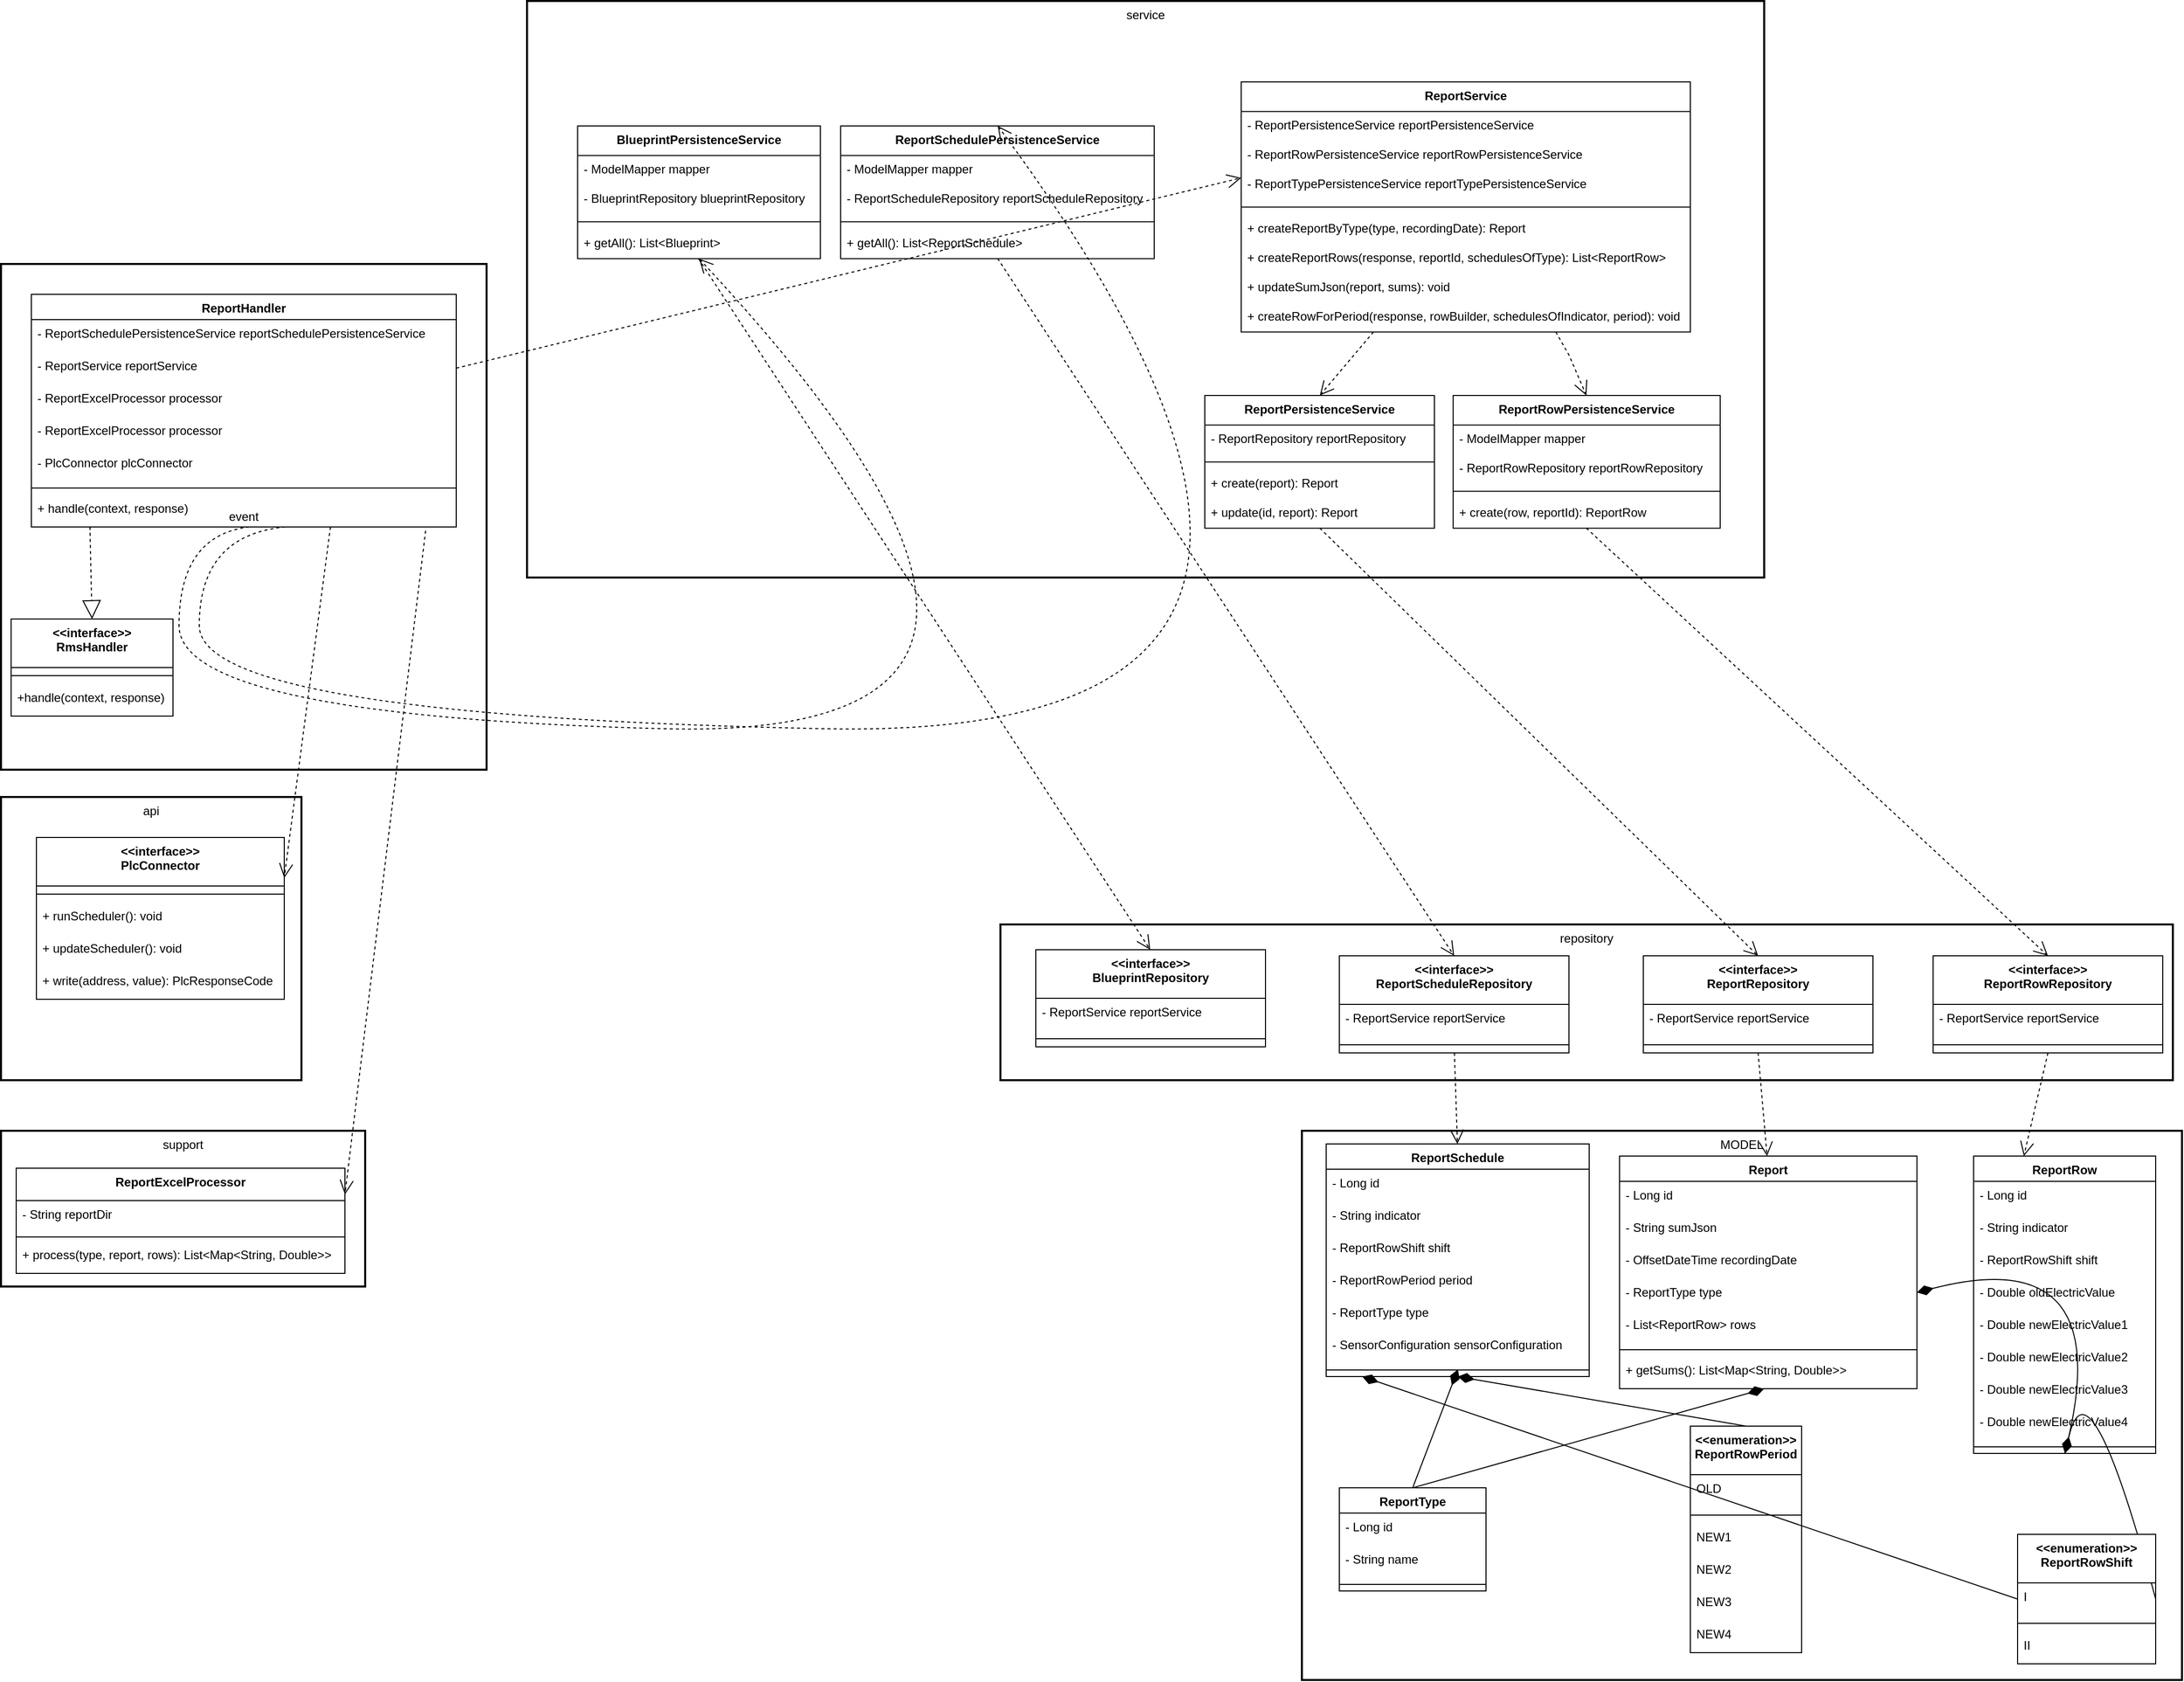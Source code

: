 <mxfile version="24.2.5" type="device">
  <diagram name="Page-1" id="Mqm2wMUzb_ZgSFYf-Z5g">
    <mxGraphModel dx="8800" dy="5440" grid="1" gridSize="10" guides="1" tooltips="1" connect="1" arrows="1" fold="1" page="1" pageScale="1" pageWidth="850" pageHeight="1100" math="0" shadow="0">
      <root>
        <mxCell id="0" />
        <mxCell id="1" parent="0" />
        <mxCell id="j_h9sEWk-cRiOkrAO0gb-145" value="event" style="whiteSpace=wrap;strokeWidth=2;" vertex="1" parent="1">
          <mxGeometry x="20" y="190" width="480" height="500" as="geometry" />
        </mxCell>
        <mxCell id="j_h9sEWk-cRiOkrAO0gb-148" value="ReportHandler" style="swimlane;fontStyle=1;align=center;verticalAlign=top;childLayout=stackLayout;horizontal=1;startSize=25;horizontalStack=0;resizeParent=1;resizeParentMax=0;resizeLast=0;collapsible=0;marginBottom=0;" vertex="1" parent="1">
          <mxGeometry x="50" y="220" width="420" height="230" as="geometry" />
        </mxCell>
        <mxCell id="j_h9sEWk-cRiOkrAO0gb-219" value="- ReportSchedulePersistenceService reportSchedulePersistenceService" style="text;strokeColor=none;fillColor=none;align=left;verticalAlign=top;spacingLeft=4;spacingRight=4;overflow=hidden;rotatable=0;points=[[0,0.5],[1,0.5]];portConstraint=eastwest;" vertex="1" parent="j_h9sEWk-cRiOkrAO0gb-148">
          <mxGeometry y="25" width="420" height="32" as="geometry" />
        </mxCell>
        <mxCell id="j_h9sEWk-cRiOkrAO0gb-223" value="- ReportService reportService" style="text;strokeColor=none;fillColor=none;align=left;verticalAlign=top;spacingLeft=4;spacingRight=4;overflow=hidden;rotatable=0;points=[[0,0.5],[1,0.5]];portConstraint=eastwest;" vertex="1" parent="j_h9sEWk-cRiOkrAO0gb-148">
          <mxGeometry y="57" width="420" height="32" as="geometry" />
        </mxCell>
        <mxCell id="j_h9sEWk-cRiOkrAO0gb-232" value="- ReportExcelProcessor processor" style="text;strokeColor=none;fillColor=none;align=left;verticalAlign=top;spacingLeft=4;spacingRight=4;overflow=hidden;rotatable=0;points=[[0,0.5],[1,0.5]];portConstraint=eastwest;" vertex="1" parent="j_h9sEWk-cRiOkrAO0gb-148">
          <mxGeometry y="89" width="420" height="32" as="geometry" />
        </mxCell>
        <mxCell id="j_h9sEWk-cRiOkrAO0gb-233" value="- ReportExcelProcessor processor" style="text;strokeColor=none;fillColor=none;align=left;verticalAlign=top;spacingLeft=4;spacingRight=4;overflow=hidden;rotatable=0;points=[[0,0.5],[1,0.5]];portConstraint=eastwest;" vertex="1" parent="j_h9sEWk-cRiOkrAO0gb-148">
          <mxGeometry y="121" width="420" height="32" as="geometry" />
        </mxCell>
        <mxCell id="j_h9sEWk-cRiOkrAO0gb-234" value="- PlcConnector plcConnector" style="text;strokeColor=none;fillColor=none;align=left;verticalAlign=top;spacingLeft=4;spacingRight=4;overflow=hidden;rotatable=0;points=[[0,0.5],[1,0.5]];portConstraint=eastwest;" vertex="1" parent="j_h9sEWk-cRiOkrAO0gb-148">
          <mxGeometry y="153" width="420" height="32" as="geometry" />
        </mxCell>
        <mxCell id="j_h9sEWk-cRiOkrAO0gb-149" style="line;strokeWidth=1;fillColor=none;align=left;verticalAlign=middle;spacingTop=-1;spacingLeft=3;spacingRight=3;rotatable=0;labelPosition=right;points=[];portConstraint=eastwest;strokeColor=inherit;" vertex="1" parent="j_h9sEWk-cRiOkrAO0gb-148">
          <mxGeometry y="185" width="420" height="13" as="geometry" />
        </mxCell>
        <mxCell id="j_h9sEWk-cRiOkrAO0gb-235" value="+ handle(context, response)" style="text;strokeColor=none;fillColor=none;align=left;verticalAlign=top;spacingLeft=4;spacingRight=4;overflow=hidden;rotatable=0;points=[[0,0.5],[1,0.5]];portConstraint=eastwest;" vertex="1" parent="j_h9sEWk-cRiOkrAO0gb-148">
          <mxGeometry y="198" width="420" height="32" as="geometry" />
        </mxCell>
        <mxCell id="j_h9sEWk-cRiOkrAO0gb-150" value="service" style="whiteSpace=wrap;strokeWidth=2;verticalAlign=top;" vertex="1" parent="1">
          <mxGeometry x="540" y="-70" width="1223" height="570" as="geometry" />
        </mxCell>
        <mxCell id="j_h9sEWk-cRiOkrAO0gb-151" value="ReportService" style="swimlane;fontStyle=1;align=center;verticalAlign=top;childLayout=stackLayout;horizontal=1;startSize=29.2;horizontalStack=0;resizeParent=1;resizeParentMax=0;resizeLast=0;collapsible=0;marginBottom=0;" vertex="1" parent="1">
          <mxGeometry x="1246" y="10" width="444" height="247.2" as="geometry" />
        </mxCell>
        <mxCell id="j_h9sEWk-cRiOkrAO0gb-152" value="- ReportPersistenceService reportPersistenceService" style="text;strokeColor=none;fillColor=none;align=left;verticalAlign=top;spacingLeft=4;spacingRight=4;overflow=hidden;rotatable=0;points=[[0,0.5],[1,0.5]];portConstraint=eastwest;" vertex="1" parent="j_h9sEWk-cRiOkrAO0gb-151">
          <mxGeometry y="29.2" width="444" height="29" as="geometry" />
        </mxCell>
        <mxCell id="j_h9sEWk-cRiOkrAO0gb-239" value="- ReportRowPersistenceService reportRowPersistenceService" style="text;strokeColor=none;fillColor=none;align=left;verticalAlign=top;spacingLeft=4;spacingRight=4;overflow=hidden;rotatable=0;points=[[0,0.5],[1,0.5]];portConstraint=eastwest;" vertex="1" parent="j_h9sEWk-cRiOkrAO0gb-151">
          <mxGeometry y="58.2" width="444" height="29" as="geometry" />
        </mxCell>
        <mxCell id="j_h9sEWk-cRiOkrAO0gb-240" value="- ReportTypePersistenceService reportTypePersistenceService" style="text;strokeColor=none;fillColor=none;align=left;verticalAlign=top;spacingLeft=4;spacingRight=4;overflow=hidden;rotatable=0;points=[[0,0.5],[1,0.5]];portConstraint=eastwest;" vertex="1" parent="j_h9sEWk-cRiOkrAO0gb-151">
          <mxGeometry y="87.2" width="444" height="29" as="geometry" />
        </mxCell>
        <mxCell id="j_h9sEWk-cRiOkrAO0gb-153" style="line;strokeWidth=1;fillColor=none;align=left;verticalAlign=middle;spacingTop=-1;spacingLeft=3;spacingRight=3;rotatable=0;labelPosition=right;points=[];portConstraint=eastwest;strokeColor=inherit;" vertex="1" parent="j_h9sEWk-cRiOkrAO0gb-151">
          <mxGeometry y="116.2" width="444" height="15" as="geometry" />
        </mxCell>
        <mxCell id="j_h9sEWk-cRiOkrAO0gb-241" value="+ createReportByType(type, recordingDate): Report " style="text;strokeColor=none;fillColor=none;align=left;verticalAlign=top;spacingLeft=4;spacingRight=4;overflow=hidden;rotatable=0;points=[[0,0.5],[1,0.5]];portConstraint=eastwest;" vertex="1" parent="j_h9sEWk-cRiOkrAO0gb-151">
          <mxGeometry y="131.2" width="444" height="29" as="geometry" />
        </mxCell>
        <mxCell id="j_h9sEWk-cRiOkrAO0gb-242" value="+ createReportRows(response, reportId, schedulesOfType): List&lt;ReportRow&gt;" style="text;strokeColor=none;fillColor=none;align=left;verticalAlign=top;spacingLeft=4;spacingRight=4;overflow=hidden;rotatable=0;points=[[0,0.5],[1,0.5]];portConstraint=eastwest;" vertex="1" parent="j_h9sEWk-cRiOkrAO0gb-151">
          <mxGeometry y="160.2" width="444" height="29" as="geometry" />
        </mxCell>
        <mxCell id="j_h9sEWk-cRiOkrAO0gb-243" value="+ updateSumJson(report, sums): void" style="text;strokeColor=none;fillColor=none;align=left;verticalAlign=top;spacingLeft=4;spacingRight=4;overflow=hidden;rotatable=0;points=[[0,0.5],[1,0.5]];portConstraint=eastwest;" vertex="1" parent="j_h9sEWk-cRiOkrAO0gb-151">
          <mxGeometry y="189.2" width="444" height="29" as="geometry" />
        </mxCell>
        <mxCell id="j_h9sEWk-cRiOkrAO0gb-250" value="+ createRowForPeriod(response, rowBuilder, schedulesOfIndicator, period): void" style="text;strokeColor=none;fillColor=none;align=left;verticalAlign=top;spacingLeft=4;spacingRight=4;overflow=hidden;rotatable=0;points=[[0,0.5],[1,0.5]];portConstraint=eastwest;" vertex="1" parent="j_h9sEWk-cRiOkrAO0gb-151">
          <mxGeometry y="218.2" width="444" height="29" as="geometry" />
        </mxCell>
        <mxCell id="j_h9sEWk-cRiOkrAO0gb-154" value="ReportSchedulePersistenceService" style="swimlane;fontStyle=1;align=center;verticalAlign=top;childLayout=stackLayout;horizontal=1;startSize=29.2;horizontalStack=0;resizeParent=1;resizeParentMax=0;resizeLast=0;collapsible=0;marginBottom=0;" vertex="1" parent="1">
          <mxGeometry x="850" y="53.5" width="310" height="131.2" as="geometry" />
        </mxCell>
        <mxCell id="j_h9sEWk-cRiOkrAO0gb-155" value="- ModelMapper mapper" style="text;strokeColor=none;fillColor=none;align=left;verticalAlign=top;spacingLeft=4;spacingRight=4;overflow=hidden;rotatable=0;points=[[0,0.5],[1,0.5]];portConstraint=eastwest;" vertex="1" parent="j_h9sEWk-cRiOkrAO0gb-154">
          <mxGeometry y="29.2" width="310" height="29" as="geometry" />
        </mxCell>
        <mxCell id="j_h9sEWk-cRiOkrAO0gb-246" value="- ReportScheduleRepository reportScheduleRepository" style="text;strokeColor=none;fillColor=none;align=left;verticalAlign=top;spacingLeft=4;spacingRight=4;overflow=hidden;rotatable=0;points=[[0,0.5],[1,0.5]];portConstraint=eastwest;" vertex="1" parent="j_h9sEWk-cRiOkrAO0gb-154">
          <mxGeometry y="58.2" width="310" height="29" as="geometry" />
        </mxCell>
        <mxCell id="j_h9sEWk-cRiOkrAO0gb-156" style="line;strokeWidth=1;fillColor=none;align=left;verticalAlign=middle;spacingTop=-1;spacingLeft=3;spacingRight=3;rotatable=0;labelPosition=right;points=[];portConstraint=eastwest;strokeColor=inherit;" vertex="1" parent="j_h9sEWk-cRiOkrAO0gb-154">
          <mxGeometry y="87.2" width="310" height="15" as="geometry" />
        </mxCell>
        <mxCell id="j_h9sEWk-cRiOkrAO0gb-247" value="+ getAll(): List&lt;ReportSchedule&gt;" style="text;strokeColor=none;fillColor=none;align=left;verticalAlign=top;spacingLeft=4;spacingRight=4;overflow=hidden;rotatable=0;points=[[0,0.5],[1,0.5]];portConstraint=eastwest;" vertex="1" parent="j_h9sEWk-cRiOkrAO0gb-154">
          <mxGeometry y="102.2" width="310" height="29" as="geometry" />
        </mxCell>
        <mxCell id="j_h9sEWk-cRiOkrAO0gb-157" value="ReportRowPersistenceService" style="swimlane;fontStyle=1;align=center;verticalAlign=top;childLayout=stackLayout;horizontal=1;startSize=29.2;horizontalStack=0;resizeParent=1;resizeParentMax=0;resizeLast=0;collapsible=0;marginBottom=0;" vertex="1" parent="1">
          <mxGeometry x="1455.5" y="320" width="264" height="131.2" as="geometry" />
        </mxCell>
        <mxCell id="j_h9sEWk-cRiOkrAO0gb-158" value="- ModelMapper mapper" style="text;strokeColor=none;fillColor=none;align=left;verticalAlign=top;spacingLeft=4;spacingRight=4;overflow=hidden;rotatable=0;points=[[0,0.5],[1,0.5]];portConstraint=eastwest;" vertex="1" parent="j_h9sEWk-cRiOkrAO0gb-157">
          <mxGeometry y="29.2" width="264" height="29" as="geometry" />
        </mxCell>
        <mxCell id="j_h9sEWk-cRiOkrAO0gb-252" value="- ReportRowRepository reportRowRepository" style="text;strokeColor=none;fillColor=none;align=left;verticalAlign=top;spacingLeft=4;spacingRight=4;overflow=hidden;rotatable=0;points=[[0,0.5],[1,0.5]];portConstraint=eastwest;" vertex="1" parent="j_h9sEWk-cRiOkrAO0gb-157">
          <mxGeometry y="58.2" width="264" height="29" as="geometry" />
        </mxCell>
        <mxCell id="j_h9sEWk-cRiOkrAO0gb-159" style="line;strokeWidth=1;fillColor=none;align=left;verticalAlign=middle;spacingTop=-1;spacingLeft=3;spacingRight=3;rotatable=0;labelPosition=right;points=[];portConstraint=eastwest;strokeColor=inherit;" vertex="1" parent="j_h9sEWk-cRiOkrAO0gb-157">
          <mxGeometry y="87.2" width="264" height="15" as="geometry" />
        </mxCell>
        <mxCell id="j_h9sEWk-cRiOkrAO0gb-253" value="+ create(row, reportId): ReportRow" style="text;strokeColor=none;fillColor=none;align=left;verticalAlign=top;spacingLeft=4;spacingRight=4;overflow=hidden;rotatable=0;points=[[0,0.5],[1,0.5]];portConstraint=eastwest;" vertex="1" parent="j_h9sEWk-cRiOkrAO0gb-157">
          <mxGeometry y="102.2" width="264" height="29" as="geometry" />
        </mxCell>
        <mxCell id="j_h9sEWk-cRiOkrAO0gb-160" value="BlueprintPersistenceService" style="swimlane;fontStyle=1;align=center;verticalAlign=top;childLayout=stackLayout;horizontal=1;startSize=29.2;horizontalStack=0;resizeParent=1;resizeParentMax=0;resizeLast=0;collapsible=0;marginBottom=0;" vertex="1" parent="1">
          <mxGeometry x="590" y="53.5" width="240" height="131.2" as="geometry" />
        </mxCell>
        <mxCell id="j_h9sEWk-cRiOkrAO0gb-161" value="- ModelMapper mapper" style="text;strokeColor=none;fillColor=none;align=left;verticalAlign=top;spacingLeft=4;spacingRight=4;overflow=hidden;rotatable=0;points=[[0,0.5],[1,0.5]];portConstraint=eastwest;" vertex="1" parent="j_h9sEWk-cRiOkrAO0gb-160">
          <mxGeometry y="29.2" width="240" height="29" as="geometry" />
        </mxCell>
        <mxCell id="j_h9sEWk-cRiOkrAO0gb-244" value="- BlueprintRepository blueprintRepository" style="text;strokeColor=none;fillColor=none;align=left;verticalAlign=top;spacingLeft=4;spacingRight=4;overflow=hidden;rotatable=0;points=[[0,0.5],[1,0.5]];portConstraint=eastwest;" vertex="1" parent="j_h9sEWk-cRiOkrAO0gb-160">
          <mxGeometry y="58.2" width="240" height="29" as="geometry" />
        </mxCell>
        <mxCell id="j_h9sEWk-cRiOkrAO0gb-162" style="line;strokeWidth=1;fillColor=none;align=left;verticalAlign=middle;spacingTop=-1;spacingLeft=3;spacingRight=3;rotatable=0;labelPosition=right;points=[];portConstraint=eastwest;strokeColor=inherit;" vertex="1" parent="j_h9sEWk-cRiOkrAO0gb-160">
          <mxGeometry y="87.2" width="240" height="15" as="geometry" />
        </mxCell>
        <mxCell id="j_h9sEWk-cRiOkrAO0gb-245" value="+ getAll(): List&lt;Blueprint&gt;" style="text;strokeColor=none;fillColor=none;align=left;verticalAlign=top;spacingLeft=4;spacingRight=4;overflow=hidden;rotatable=0;points=[[0,0.5],[1,0.5]];portConstraint=eastwest;" vertex="1" parent="j_h9sEWk-cRiOkrAO0gb-160">
          <mxGeometry y="102.2" width="240" height="29" as="geometry" />
        </mxCell>
        <mxCell id="j_h9sEWk-cRiOkrAO0gb-163" value="ReportPersistenceService" style="swimlane;fontStyle=1;align=center;verticalAlign=top;childLayout=stackLayout;horizontal=1;startSize=29.2;horizontalStack=0;resizeParent=1;resizeParentMax=0;resizeLast=0;collapsible=0;marginBottom=0;" vertex="1" parent="1">
          <mxGeometry x="1210" y="320" width="227" height="131.2" as="geometry" />
        </mxCell>
        <mxCell id="j_h9sEWk-cRiOkrAO0gb-164" value="- ReportRepository reportRepository" style="text;strokeColor=none;fillColor=none;align=left;verticalAlign=top;spacingLeft=4;spacingRight=4;overflow=hidden;rotatable=0;points=[[0,0.5],[1,0.5]];portConstraint=eastwest;" vertex="1" parent="j_h9sEWk-cRiOkrAO0gb-163">
          <mxGeometry y="29.2" width="227" height="29" as="geometry" />
        </mxCell>
        <mxCell id="j_h9sEWk-cRiOkrAO0gb-165" style="line;strokeWidth=1;fillColor=none;align=left;verticalAlign=middle;spacingTop=-1;spacingLeft=3;spacingRight=3;rotatable=0;labelPosition=right;points=[];portConstraint=eastwest;strokeColor=inherit;" vertex="1" parent="j_h9sEWk-cRiOkrAO0gb-163">
          <mxGeometry y="58.2" width="227" height="15" as="geometry" />
        </mxCell>
        <mxCell id="j_h9sEWk-cRiOkrAO0gb-248" value="+ create(report): Report" style="text;strokeColor=none;fillColor=none;align=left;verticalAlign=top;spacingLeft=4;spacingRight=4;overflow=hidden;rotatable=0;points=[[0,0.5],[1,0.5]];portConstraint=eastwest;" vertex="1" parent="j_h9sEWk-cRiOkrAO0gb-163">
          <mxGeometry y="73.2" width="227" height="29" as="geometry" />
        </mxCell>
        <mxCell id="j_h9sEWk-cRiOkrAO0gb-251" value="+ update(id, report): Report" style="text;strokeColor=none;fillColor=none;align=left;verticalAlign=top;spacingLeft=4;spacingRight=4;overflow=hidden;rotatable=0;points=[[0,0.5],[1,0.5]];portConstraint=eastwest;" vertex="1" parent="j_h9sEWk-cRiOkrAO0gb-163">
          <mxGeometry y="102.2" width="227" height="29" as="geometry" />
        </mxCell>
        <mxCell id="j_h9sEWk-cRiOkrAO0gb-166" value="api" style="whiteSpace=wrap;strokeWidth=2;verticalAlign=top;" vertex="1" parent="1">
          <mxGeometry x="20" y="717" width="297" height="280" as="geometry" />
        </mxCell>
        <mxCell id="j_h9sEWk-cRiOkrAO0gb-167" value="&lt;&lt;interface&gt;&gt;&#xa;PlcConnector" style="swimlane;fontStyle=1;align=center;verticalAlign=top;childLayout=stackLayout;horizontal=1;startSize=48;horizontalStack=0;resizeParent=1;resizeParentMax=0;resizeLast=0;collapsible=0;marginBottom=0;" vertex="1" parent="1">
          <mxGeometry x="55" y="757" width="245" height="160" as="geometry" />
        </mxCell>
        <mxCell id="j_h9sEWk-cRiOkrAO0gb-169" style="line;strokeWidth=1;fillColor=none;align=left;verticalAlign=middle;spacingTop=-1;spacingLeft=3;spacingRight=3;rotatable=0;labelPosition=right;points=[];portConstraint=eastwest;strokeColor=inherit;" vertex="1" parent="j_h9sEWk-cRiOkrAO0gb-167">
          <mxGeometry y="48" width="245" height="16" as="geometry" />
        </mxCell>
        <mxCell id="j_h9sEWk-cRiOkrAO0gb-168" value="+ runScheduler(): void" style="text;strokeColor=none;fillColor=none;align=left;verticalAlign=top;spacingLeft=4;spacingRight=4;overflow=hidden;rotatable=0;points=[[0,0.5],[1,0.5]];portConstraint=eastwest;" vertex="1" parent="j_h9sEWk-cRiOkrAO0gb-167">
          <mxGeometry y="64" width="245" height="32" as="geometry" />
        </mxCell>
        <mxCell id="j_h9sEWk-cRiOkrAO0gb-236" value="+ updateScheduler(): void" style="text;strokeColor=none;fillColor=none;align=left;verticalAlign=top;spacingLeft=4;spacingRight=4;overflow=hidden;rotatable=0;points=[[0,0.5],[1,0.5]];portConstraint=eastwest;" vertex="1" parent="j_h9sEWk-cRiOkrAO0gb-167">
          <mxGeometry y="96" width="245" height="32" as="geometry" />
        </mxCell>
        <mxCell id="j_h9sEWk-cRiOkrAO0gb-238" value="+ write(address, value): PlcResponseCode" style="text;strokeColor=none;fillColor=none;align=left;verticalAlign=top;spacingLeft=4;spacingRight=4;overflow=hidden;rotatable=0;points=[[0,0.5],[1,0.5]];portConstraint=eastwest;" vertex="1" parent="j_h9sEWk-cRiOkrAO0gb-167">
          <mxGeometry y="128" width="245" height="32" as="geometry" />
        </mxCell>
        <mxCell id="j_h9sEWk-cRiOkrAO0gb-170" value="support" style="whiteSpace=wrap;strokeWidth=2;verticalAlign=top;" vertex="1" parent="1">
          <mxGeometry x="20" y="1047" width="360" height="154" as="geometry" />
        </mxCell>
        <mxCell id="j_h9sEWk-cRiOkrAO0gb-171" value="ReportExcelProcessor" style="swimlane;fontStyle=1;align=center;verticalAlign=top;childLayout=stackLayout;horizontal=1;startSize=32;horizontalStack=0;resizeParent=1;resizeParentMax=0;resizeLast=0;collapsible=0;marginBottom=0;" vertex="1" parent="1">
          <mxGeometry x="35" y="1084" width="325" height="104" as="geometry" />
        </mxCell>
        <mxCell id="j_h9sEWk-cRiOkrAO0gb-172" value="- String reportDir" style="text;strokeColor=none;fillColor=none;align=left;verticalAlign=top;spacingLeft=4;spacingRight=4;overflow=hidden;rotatable=0;points=[[0,0.5],[1,0.5]];portConstraint=eastwest;" vertex="1" parent="j_h9sEWk-cRiOkrAO0gb-171">
          <mxGeometry y="32" width="325" height="32" as="geometry" />
        </mxCell>
        <mxCell id="j_h9sEWk-cRiOkrAO0gb-173" style="line;strokeWidth=1;fillColor=none;align=left;verticalAlign=middle;spacingTop=-1;spacingLeft=3;spacingRight=3;rotatable=0;labelPosition=right;points=[];portConstraint=eastwest;strokeColor=inherit;" vertex="1" parent="j_h9sEWk-cRiOkrAO0gb-171">
          <mxGeometry y="64" width="325" height="8" as="geometry" />
        </mxCell>
        <mxCell id="j_h9sEWk-cRiOkrAO0gb-174" value="+ process(type, report, rows): List&lt;Map&lt;String, Double&gt;&gt;" style="text;strokeColor=none;fillColor=none;align=left;verticalAlign=top;spacingLeft=4;spacingRight=4;overflow=hidden;rotatable=0;points=[[0,0.5],[1,0.5]];portConstraint=eastwest;" vertex="1" parent="j_h9sEWk-cRiOkrAO0gb-171">
          <mxGeometry y="72" width="325" height="32" as="geometry" />
        </mxCell>
        <mxCell id="j_h9sEWk-cRiOkrAO0gb-175" value="repository" style="whiteSpace=wrap;strokeWidth=2;verticalAlign=top;" vertex="1" parent="1">
          <mxGeometry x="1008" y="843" width="1159" height="154" as="geometry" />
        </mxCell>
        <mxCell id="j_h9sEWk-cRiOkrAO0gb-176" value="&lt;&lt;interface&gt;&gt;&#xa;BlueprintRepository" style="swimlane;fontStyle=1;align=center;verticalAlign=top;childLayout=stackLayout;horizontal=1;startSize=48;horizontalStack=0;resizeParent=1;resizeParentMax=0;resizeLast=0;collapsible=0;marginBottom=0;" vertex="1" parent="1">
          <mxGeometry x="1043" y="868" width="227" height="96" as="geometry" />
        </mxCell>
        <mxCell id="j_h9sEWk-cRiOkrAO0gb-177" value="- ReportService reportService" style="text;strokeColor=none;fillColor=none;align=left;verticalAlign=top;spacingLeft=4;spacingRight=4;overflow=hidden;rotatable=0;points=[[0,0.5],[1,0.5]];portConstraint=eastwest;" vertex="1" parent="j_h9sEWk-cRiOkrAO0gb-176">
          <mxGeometry y="48" width="227" height="32" as="geometry" />
        </mxCell>
        <mxCell id="j_h9sEWk-cRiOkrAO0gb-178" style="line;strokeWidth=1;fillColor=none;align=left;verticalAlign=middle;spacingTop=-1;spacingLeft=3;spacingRight=3;rotatable=0;labelPosition=right;points=[];portConstraint=eastwest;strokeColor=inherit;" vertex="1" parent="j_h9sEWk-cRiOkrAO0gb-176">
          <mxGeometry y="80" width="227" height="16" as="geometry" />
        </mxCell>
        <mxCell id="j_h9sEWk-cRiOkrAO0gb-185" value="MODEL" style="whiteSpace=wrap;strokeWidth=2;verticalAlign=top;" vertex="1" parent="1">
          <mxGeometry x="1306" y="1047" width="870" height="543" as="geometry" />
        </mxCell>
        <mxCell id="j_h9sEWk-cRiOkrAO0gb-186" value="Report" style="swimlane;fontStyle=1;align=center;verticalAlign=top;childLayout=stackLayout;horizontal=1;startSize=25;horizontalStack=0;resizeParent=1;resizeParentMax=0;resizeLast=0;collapsible=0;marginBottom=0;" vertex="1" parent="1">
          <mxGeometry x="1620" y="1072" width="294" height="230" as="geometry" />
        </mxCell>
        <mxCell id="j_h9sEWk-cRiOkrAO0gb-290" value="- Long id" style="text;strokeColor=none;fillColor=none;align=left;verticalAlign=top;spacingLeft=4;spacingRight=4;overflow=hidden;rotatable=0;points=[[0,0.5],[1,0.5]];portConstraint=eastwest;" vertex="1" parent="j_h9sEWk-cRiOkrAO0gb-186">
          <mxGeometry y="25" width="294" height="32" as="geometry" />
        </mxCell>
        <mxCell id="j_h9sEWk-cRiOkrAO0gb-278" value="- String sumJson" style="text;strokeColor=none;fillColor=none;align=left;verticalAlign=top;spacingLeft=4;spacingRight=4;overflow=hidden;rotatable=0;points=[[0,0.5],[1,0.5]];portConstraint=eastwest;" vertex="1" parent="j_h9sEWk-cRiOkrAO0gb-186">
          <mxGeometry y="57" width="294" height="32" as="geometry" />
        </mxCell>
        <mxCell id="j_h9sEWk-cRiOkrAO0gb-279" value="- OffsetDateTime recordingDate" style="text;strokeColor=none;fillColor=none;align=left;verticalAlign=top;spacingLeft=4;spacingRight=4;overflow=hidden;rotatable=0;points=[[0,0.5],[1,0.5]];portConstraint=eastwest;" vertex="1" parent="j_h9sEWk-cRiOkrAO0gb-186">
          <mxGeometry y="89" width="294" height="32" as="geometry" />
        </mxCell>
        <mxCell id="j_h9sEWk-cRiOkrAO0gb-280" value="- ReportType type" style="text;strokeColor=none;fillColor=none;align=left;verticalAlign=top;spacingLeft=4;spacingRight=4;overflow=hidden;rotatable=0;points=[[0,0.5],[1,0.5]];portConstraint=eastwest;" vertex="1" parent="j_h9sEWk-cRiOkrAO0gb-186">
          <mxGeometry y="121" width="294" height="32" as="geometry" />
        </mxCell>
        <mxCell id="j_h9sEWk-cRiOkrAO0gb-281" value="- List&lt;ReportRow&gt; rows" style="text;strokeColor=none;fillColor=none;align=left;verticalAlign=top;spacingLeft=4;spacingRight=4;overflow=hidden;rotatable=0;points=[[0,0.5],[1,0.5]];portConstraint=eastwest;" vertex="1" parent="j_h9sEWk-cRiOkrAO0gb-186">
          <mxGeometry y="153" width="294" height="32" as="geometry" />
        </mxCell>
        <mxCell id="j_h9sEWk-cRiOkrAO0gb-187" style="line;strokeWidth=1;fillColor=none;align=left;verticalAlign=middle;spacingTop=-1;spacingLeft=3;spacingRight=3;rotatable=0;labelPosition=right;points=[];portConstraint=eastwest;strokeColor=inherit;" vertex="1" parent="j_h9sEWk-cRiOkrAO0gb-186">
          <mxGeometry y="185" width="294" height="13" as="geometry" />
        </mxCell>
        <mxCell id="j_h9sEWk-cRiOkrAO0gb-289" value="+ getSums(): List&lt;Map&lt;String, Double&gt;&gt;" style="text;strokeColor=none;fillColor=none;align=left;verticalAlign=top;spacingLeft=4;spacingRight=4;overflow=hidden;rotatable=0;points=[[0,0.5],[1,0.5]];portConstraint=eastwest;" vertex="1" parent="j_h9sEWk-cRiOkrAO0gb-186">
          <mxGeometry y="198" width="294" height="32" as="geometry" />
        </mxCell>
        <mxCell id="j_h9sEWk-cRiOkrAO0gb-188" value="ReportRow" style="swimlane;fontStyle=1;align=center;verticalAlign=top;childLayout=stackLayout;horizontal=1;startSize=25;horizontalStack=0;resizeParent=1;resizeParentMax=0;resizeLast=0;collapsible=0;marginBottom=0;" vertex="1" parent="1">
          <mxGeometry x="1970" y="1072" width="180" height="294" as="geometry" />
        </mxCell>
        <mxCell id="j_h9sEWk-cRiOkrAO0gb-298" value="- Long id" style="text;strokeColor=none;fillColor=none;align=left;verticalAlign=top;spacingLeft=4;spacingRight=4;overflow=hidden;rotatable=0;points=[[0,0.5],[1,0.5]];portConstraint=eastwest;" vertex="1" parent="j_h9sEWk-cRiOkrAO0gb-188">
          <mxGeometry y="25" width="180" height="32" as="geometry" />
        </mxCell>
        <mxCell id="j_h9sEWk-cRiOkrAO0gb-302" value="- String indicator" style="text;strokeColor=none;fillColor=none;align=left;verticalAlign=top;spacingLeft=4;spacingRight=4;overflow=hidden;rotatable=0;points=[[0,0.5],[1,0.5]];portConstraint=eastwest;" vertex="1" parent="j_h9sEWk-cRiOkrAO0gb-188">
          <mxGeometry y="57" width="180" height="32" as="geometry" />
        </mxCell>
        <mxCell id="j_h9sEWk-cRiOkrAO0gb-303" value="- ReportRowShift shift" style="text;strokeColor=none;fillColor=none;align=left;verticalAlign=top;spacingLeft=4;spacingRight=4;overflow=hidden;rotatable=0;points=[[0,0.5],[1,0.5]];portConstraint=eastwest;" vertex="1" parent="j_h9sEWk-cRiOkrAO0gb-188">
          <mxGeometry y="89" width="180" height="32" as="geometry" />
        </mxCell>
        <mxCell id="j_h9sEWk-cRiOkrAO0gb-304" value="- Double oldElectricValue" style="text;strokeColor=none;fillColor=none;align=left;verticalAlign=top;spacingLeft=4;spacingRight=4;overflow=hidden;rotatable=0;points=[[0,0.5],[1,0.5]];portConstraint=eastwest;" vertex="1" parent="j_h9sEWk-cRiOkrAO0gb-188">
          <mxGeometry y="121" width="180" height="32" as="geometry" />
        </mxCell>
        <mxCell id="j_h9sEWk-cRiOkrAO0gb-305" value="- Double newElectricValue1" style="text;strokeColor=none;fillColor=none;align=left;verticalAlign=top;spacingLeft=4;spacingRight=4;overflow=hidden;rotatable=0;points=[[0,0.5],[1,0.5]];portConstraint=eastwest;" vertex="1" parent="j_h9sEWk-cRiOkrAO0gb-188">
          <mxGeometry y="153" width="180" height="32" as="geometry" />
        </mxCell>
        <mxCell id="j_h9sEWk-cRiOkrAO0gb-306" value="- Double newElectricValue2" style="text;strokeColor=none;fillColor=none;align=left;verticalAlign=top;spacingLeft=4;spacingRight=4;overflow=hidden;rotatable=0;points=[[0,0.5],[1,0.5]];portConstraint=eastwest;" vertex="1" parent="j_h9sEWk-cRiOkrAO0gb-188">
          <mxGeometry y="185" width="180" height="32" as="geometry" />
        </mxCell>
        <mxCell id="j_h9sEWk-cRiOkrAO0gb-307" value="- Double newElectricValue3" style="text;strokeColor=none;fillColor=none;align=left;verticalAlign=top;spacingLeft=4;spacingRight=4;overflow=hidden;rotatable=0;points=[[0,0.5],[1,0.5]];portConstraint=eastwest;" vertex="1" parent="j_h9sEWk-cRiOkrAO0gb-188">
          <mxGeometry y="217" width="180" height="32" as="geometry" />
        </mxCell>
        <mxCell id="j_h9sEWk-cRiOkrAO0gb-308" value="- Double newElectricValue4" style="text;strokeColor=none;fillColor=none;align=left;verticalAlign=top;spacingLeft=4;spacingRight=4;overflow=hidden;rotatable=0;points=[[0,0.5],[1,0.5]];portConstraint=eastwest;" vertex="1" parent="j_h9sEWk-cRiOkrAO0gb-188">
          <mxGeometry y="249" width="180" height="32" as="geometry" />
        </mxCell>
        <mxCell id="j_h9sEWk-cRiOkrAO0gb-189" style="line;strokeWidth=1;fillColor=none;align=left;verticalAlign=middle;spacingTop=-1;spacingLeft=3;spacingRight=3;rotatable=0;labelPosition=right;points=[];portConstraint=eastwest;strokeColor=inherit;" vertex="1" parent="j_h9sEWk-cRiOkrAO0gb-188">
          <mxGeometry y="281" width="180" height="13" as="geometry" />
        </mxCell>
        <mxCell id="j_h9sEWk-cRiOkrAO0gb-190" value="ReportSchedule" style="swimlane;fontStyle=1;align=center;verticalAlign=top;childLayout=stackLayout;horizontal=1;startSize=25;horizontalStack=0;resizeParent=1;resizeParentMax=0;resizeLast=0;collapsible=0;marginBottom=0;" vertex="1" parent="1">
          <mxGeometry x="1330" y="1060" width="260" height="230" as="geometry" />
        </mxCell>
        <mxCell id="j_h9sEWk-cRiOkrAO0gb-277" value="- Long id" style="text;strokeColor=none;fillColor=none;align=left;verticalAlign=top;spacingLeft=4;spacingRight=4;overflow=hidden;rotatable=0;points=[[0,0.5],[1,0.5]];portConstraint=eastwest;" vertex="1" parent="j_h9sEWk-cRiOkrAO0gb-190">
          <mxGeometry y="25" width="260" height="32" as="geometry" />
        </mxCell>
        <mxCell id="j_h9sEWk-cRiOkrAO0gb-293" value="- String indicator" style="text;strokeColor=none;fillColor=none;align=left;verticalAlign=top;spacingLeft=4;spacingRight=4;overflow=hidden;rotatable=0;points=[[0,0.5],[1,0.5]];portConstraint=eastwest;" vertex="1" parent="j_h9sEWk-cRiOkrAO0gb-190">
          <mxGeometry y="57" width="260" height="32" as="geometry" />
        </mxCell>
        <mxCell id="j_h9sEWk-cRiOkrAO0gb-294" value="- ReportRowShift shift" style="text;strokeColor=none;fillColor=none;align=left;verticalAlign=top;spacingLeft=4;spacingRight=4;overflow=hidden;rotatable=0;points=[[0,0.5],[1,0.5]];portConstraint=eastwest;" vertex="1" parent="j_h9sEWk-cRiOkrAO0gb-190">
          <mxGeometry y="89" width="260" height="32" as="geometry" />
        </mxCell>
        <mxCell id="j_h9sEWk-cRiOkrAO0gb-295" value="- ReportRowPeriod period" style="text;strokeColor=none;fillColor=none;align=left;verticalAlign=top;spacingLeft=4;spacingRight=4;overflow=hidden;rotatable=0;points=[[0,0.5],[1,0.5]];portConstraint=eastwest;" vertex="1" parent="j_h9sEWk-cRiOkrAO0gb-190">
          <mxGeometry y="121" width="260" height="32" as="geometry" />
        </mxCell>
        <mxCell id="j_h9sEWk-cRiOkrAO0gb-296" value="- ReportType type" style="text;strokeColor=none;fillColor=none;align=left;verticalAlign=top;spacingLeft=4;spacingRight=4;overflow=hidden;rotatable=0;points=[[0,0.5],[1,0.5]];portConstraint=eastwest;" vertex="1" parent="j_h9sEWk-cRiOkrAO0gb-190">
          <mxGeometry y="153" width="260" height="32" as="geometry" />
        </mxCell>
        <mxCell id="j_h9sEWk-cRiOkrAO0gb-297" value="- SensorConfiguration sensorConfiguration    " style="text;strokeColor=none;fillColor=none;align=left;verticalAlign=top;spacingLeft=4;spacingRight=4;overflow=hidden;rotatable=0;points=[[0,0.5],[1,0.5]];portConstraint=eastwest;" vertex="1" parent="j_h9sEWk-cRiOkrAO0gb-190">
          <mxGeometry y="185" width="260" height="32" as="geometry" />
        </mxCell>
        <mxCell id="j_h9sEWk-cRiOkrAO0gb-191" style="line;strokeWidth=1;fillColor=none;align=left;verticalAlign=middle;spacingTop=-1;spacingLeft=3;spacingRight=3;rotatable=0;labelPosition=right;points=[];portConstraint=eastwest;strokeColor=inherit;" vertex="1" parent="j_h9sEWk-cRiOkrAO0gb-190">
          <mxGeometry y="217" width="260" height="13" as="geometry" />
        </mxCell>
        <mxCell id="j_h9sEWk-cRiOkrAO0gb-194" value="ReportType" style="swimlane;fontStyle=1;align=center;verticalAlign=top;childLayout=stackLayout;horizontal=1;startSize=25;horizontalStack=0;resizeParent=1;resizeParentMax=0;resizeLast=0;collapsible=0;marginBottom=0;" vertex="1" parent="1">
          <mxGeometry x="1343" y="1400" width="145" height="102" as="geometry" />
        </mxCell>
        <mxCell id="j_h9sEWk-cRiOkrAO0gb-309" value="- Long id" style="text;strokeColor=none;fillColor=none;align=left;verticalAlign=top;spacingLeft=4;spacingRight=4;overflow=hidden;rotatable=0;points=[[0,0.5],[1,0.5]];portConstraint=eastwest;" vertex="1" parent="j_h9sEWk-cRiOkrAO0gb-194">
          <mxGeometry y="25" width="145" height="32" as="geometry" />
        </mxCell>
        <mxCell id="j_h9sEWk-cRiOkrAO0gb-310" value="- String name" style="text;strokeColor=none;fillColor=none;align=left;verticalAlign=top;spacingLeft=4;spacingRight=4;overflow=hidden;rotatable=0;points=[[0,0.5],[1,0.5]];portConstraint=eastwest;" vertex="1" parent="j_h9sEWk-cRiOkrAO0gb-194">
          <mxGeometry y="57" width="145" height="32" as="geometry" />
        </mxCell>
        <mxCell id="j_h9sEWk-cRiOkrAO0gb-195" style="line;strokeWidth=1;fillColor=none;align=left;verticalAlign=middle;spacingTop=-1;spacingLeft=3;spacingRight=3;rotatable=0;labelPosition=right;points=[];portConstraint=eastwest;strokeColor=inherit;" vertex="1" parent="j_h9sEWk-cRiOkrAO0gb-194">
          <mxGeometry y="89" width="145" height="13" as="geometry" />
        </mxCell>
        <mxCell id="j_h9sEWk-cRiOkrAO0gb-198" value="" style="curved=1;dashed=1;startArrow=none;endArrow=block;endSize=16;endFill=0;exitX=0.138;exitY=1;entryX=0.5;entryY=0;rounded=0;entryDx=0;entryDy=0;" edge="1" parent="1" source="j_h9sEWk-cRiOkrAO0gb-148" target="j_h9sEWk-cRiOkrAO0gb-225">
          <mxGeometry relative="1" as="geometry">
            <Array as="points">
              <mxPoint x="108" y="458" />
            </Array>
            <mxPoint x="107.762" y="531" as="targetPoint" />
          </mxGeometry>
        </mxCell>
        <mxCell id="j_h9sEWk-cRiOkrAO0gb-199" value="" style="curved=0;dashed=1;startArrow=none;endArrow=open;endSize=12;exitX=0.698;exitY=0.994;entryX=0.499;entryY=0;rounded=0;" edge="1" parent="1" source="j_h9sEWk-cRiOkrAO0gb-151" target="j_h9sEWk-cRiOkrAO0gb-157">
          <mxGeometry relative="1" as="geometry">
            <Array as="points">
              <mxPoint x="1570" y="280" />
            </Array>
          </mxGeometry>
        </mxCell>
        <mxCell id="j_h9sEWk-cRiOkrAO0gb-200" value="" style="curved=1;dashed=1;startArrow=none;endArrow=open;endSize=12;exitX=0.499;exitY=1;entryX=0.5;entryY=0;rounded=0;entryDx=0;entryDy=0;" edge="1" parent="1" source="j_h9sEWk-cRiOkrAO0gb-157" target="j_h9sEWk-cRiOkrAO0gb-262">
          <mxGeometry relative="1" as="geometry">
            <Array as="points" />
            <mxPoint x="2042.816" y="891" as="targetPoint" />
          </mxGeometry>
        </mxCell>
        <mxCell id="j_h9sEWk-cRiOkrAO0gb-201" value="" style="curved=1;startArrow=none;endArrow=open;endSize=12;exitX=0.513;exitY=1;entryX=0.5;entryY=1;rounded=0;strokeColor=default;shadow=0;flowAnimation=0;jumpStyle=none;entryDx=0;entryDy=0;dashed=1;" edge="1" parent="1" source="j_h9sEWk-cRiOkrAO0gb-148" target="j_h9sEWk-cRiOkrAO0gb-160">
          <mxGeometry relative="1" as="geometry">
            <Array as="points">
              <mxPoint x="196" y="458" />
              <mxPoint x="196" y="637" />
              <mxPoint x="1156" y="662" />
            </Array>
          </mxGeometry>
        </mxCell>
        <mxCell id="j_h9sEWk-cRiOkrAO0gb-202" value="" style="curved=1;dashed=1;startArrow=none;endArrow=open;endSize=12;exitX=0.498;exitY=1;entryX=0.498;entryY=0;rounded=0;" edge="1" parent="1" source="j_h9sEWk-cRiOkrAO0gb-160" target="j_h9sEWk-cRiOkrAO0gb-176">
          <mxGeometry relative="1" as="geometry">
            <Array as="points" />
          </mxGeometry>
        </mxCell>
        <mxCell id="j_h9sEWk-cRiOkrAO0gb-203" value="" style="curved=0;dashed=1;startArrow=none;endArrow=open;endSize=12;exitX=0.704;exitY=1;entryX=1;entryY=0.25;rounded=0;entryDx=0;entryDy=0;" edge="1" parent="1" source="j_h9sEWk-cRiOkrAO0gb-148" target="j_h9sEWk-cRiOkrAO0gb-167">
          <mxGeometry relative="1" as="geometry">
            <Array as="points" />
          </mxGeometry>
        </mxCell>
        <mxCell id="j_h9sEWk-cRiOkrAO0gb-204" value="" style="curved=1;dashed=1;startArrow=none;endArrow=open;endSize=12;exitX=0.598;exitY=1;entryX=0.501;entryY=0;rounded=0;" edge="1" parent="1" source="j_h9sEWk-cRiOkrAO0gb-148" target="j_h9sEWk-cRiOkrAO0gb-154">
          <mxGeometry relative="1" as="geometry">
            <Array as="points">
              <mxPoint x="216" y="458" />
              <mxPoint x="216" y="637" />
              <mxPoint x="1456" y="662" />
            </Array>
          </mxGeometry>
        </mxCell>
        <mxCell id="j_h9sEWk-cRiOkrAO0gb-205" value="" style="curved=1;dashed=1;startArrow=none;endArrow=open;endSize=12;exitX=0.501;exitY=1;entryX=0.5;entryY=0;rounded=0;entryDx=0;entryDy=0;" edge="1" parent="1" source="j_h9sEWk-cRiOkrAO0gb-154" target="j_h9sEWk-cRiOkrAO0gb-256">
          <mxGeometry relative="1" as="geometry">
            <Array as="points" />
            <mxPoint x="1456.35" y="891" as="targetPoint" />
          </mxGeometry>
        </mxCell>
        <mxCell id="j_h9sEWk-cRiOkrAO0gb-206" value="" style="curved=0;dashed=1;startArrow=none;endArrow=open;endSize=12;exitX=0.928;exitY=1.115;entryX=1;entryY=0.25;rounded=0;entryDx=0;entryDy=0;exitDx=0;exitDy=0;exitPerimeter=0;" edge="1" parent="1" source="j_h9sEWk-cRiOkrAO0gb-235" target="j_h9sEWk-cRiOkrAO0gb-171">
          <mxGeometry relative="1" as="geometry">
            <Array as="points" />
            <mxPoint x="437.659" y="460" as="sourcePoint" />
            <mxPoint x="416.65" y="1130.192" as="targetPoint" />
          </mxGeometry>
        </mxCell>
        <mxCell id="j_h9sEWk-cRiOkrAO0gb-207" value="" style="curved=0;dashed=1;startArrow=none;endArrow=open;endSize=12;exitX=1;exitY=0.5;entryX=0.001;entryY=0.384;rounded=0;exitDx=0;exitDy=0;" edge="1" parent="1" source="j_h9sEWk-cRiOkrAO0gb-223" target="j_h9sEWk-cRiOkrAO0gb-151">
          <mxGeometry relative="1" as="geometry">
            <Array as="points" />
          </mxGeometry>
        </mxCell>
        <mxCell id="j_h9sEWk-cRiOkrAO0gb-208" value="" style="curved=0;dashed=1;startArrow=none;endArrow=open;endSize=12;exitX=0.297;exitY=0.994;entryX=0.501;entryY=0;rounded=0;" edge="1" parent="1" source="j_h9sEWk-cRiOkrAO0gb-151" target="j_h9sEWk-cRiOkrAO0gb-163">
          <mxGeometry relative="1" as="geometry">
            <Array as="points" />
          </mxGeometry>
        </mxCell>
        <mxCell id="j_h9sEWk-cRiOkrAO0gb-209" value="" style="curved=1;dashed=1;startArrow=none;endArrow=open;endSize=12;exitX=0.501;exitY=1;entryX=0.5;entryY=0;rounded=0;entryDx=0;entryDy=0;" edge="1" parent="1" source="j_h9sEWk-cRiOkrAO0gb-163" target="j_h9sEWk-cRiOkrAO0gb-259">
          <mxGeometry relative="1" as="geometry">
            <Array as="points" />
            <mxPoint x="1756.725" y="891" as="targetPoint" />
          </mxGeometry>
        </mxCell>
        <mxCell id="j_h9sEWk-cRiOkrAO0gb-210" value="" style="curved=1;dashed=1;startArrow=none;endArrow=open;endSize=12;exitX=0.5;exitY=1;entryX=0.496;entryY=0;rounded=0;exitDx=0;exitDy=0;" edge="1" parent="1" source="j_h9sEWk-cRiOkrAO0gb-259" target="j_h9sEWk-cRiOkrAO0gb-186">
          <mxGeometry relative="1" as="geometry">
            <Array as="points" />
            <mxPoint x="1756.725" y="929" as="sourcePoint" />
          </mxGeometry>
        </mxCell>
        <mxCell id="j_h9sEWk-cRiOkrAO0gb-211" value="" style="curved=1;dashed=1;startArrow=none;endArrow=open;endSize=12;entryX=0.499;entryY=0;rounded=0;" edge="1" parent="1" source="j_h9sEWk-cRiOkrAO0gb-258" target="j_h9sEWk-cRiOkrAO0gb-190">
          <mxGeometry relative="1" as="geometry">
            <Array as="points" />
            <mxPoint x="1456.35" y="929" as="sourcePoint" />
          </mxGeometry>
        </mxCell>
        <mxCell id="j_h9sEWk-cRiOkrAO0gb-212" value="" style="curved=0;dashed=1;startArrow=none;endArrow=open;endSize=12;exitX=0.5;exitY=1;entryX=0.276;entryY=0;rounded=0;exitDx=0;exitDy=0;" edge="1" parent="1" source="j_h9sEWk-cRiOkrAO0gb-262" target="j_h9sEWk-cRiOkrAO0gb-188">
          <mxGeometry relative="1" as="geometry">
            <Array as="points" />
            <mxPoint x="2042.816" y="929" as="sourcePoint" />
          </mxGeometry>
        </mxCell>
        <mxCell id="j_h9sEWk-cRiOkrAO0gb-213" value="" style="curved=1;startArrow=diamondThin;startSize=14;startFill=1;endArrow=none;exitX=0.997;exitY=0.586;entryX=0.5;entryY=1;rounded=0;entryDx=0;entryDy=0;" edge="1" parent="1" source="j_h9sEWk-cRiOkrAO0gb-186" target="j_h9sEWk-cRiOkrAO0gb-188">
          <mxGeometry relative="1" as="geometry">
            <Array as="points">
              <mxPoint x="2116" y="1155" />
            </Array>
          </mxGeometry>
        </mxCell>
        <mxCell id="j_h9sEWk-cRiOkrAO0gb-216" value="" style="curved=0;startArrow=diamondThin;startSize=14;startFill=1;endArrow=none;exitX=0.137;exitY=1;entryX=0;entryY=0.5;rounded=0;entryDx=0;entryDy=0;" edge="1" parent="1" source="j_h9sEWk-cRiOkrAO0gb-190" target="j_h9sEWk-cRiOkrAO0gb-266">
          <mxGeometry relative="1" as="geometry">
            <Array as="points" />
            <mxPoint x="1730.0" y="1264.059" as="targetPoint" />
          </mxGeometry>
        </mxCell>
        <mxCell id="j_h9sEWk-cRiOkrAO0gb-217" value="" style="curved=0;startArrow=diamondThin;startSize=14;startFill=1;endArrow=none;exitX=0.5;exitY=1;entryX=0.5;entryY=0;rounded=0;entryDx=0;entryDy=0;exitDx=0;exitDy=0;" edge="1" parent="1" source="j_h9sEWk-cRiOkrAO0gb-190" target="j_h9sEWk-cRiOkrAO0gb-270">
          <mxGeometry relative="1" as="geometry">
            <Array as="points" />
            <mxPoint x="1615.788" y="1180" as="targetPoint" />
          </mxGeometry>
        </mxCell>
        <mxCell id="j_h9sEWk-cRiOkrAO0gb-218" value="" style="curved=1;startArrow=diamondThin;startSize=14;startFill=1;endArrow=none;exitX=0.502;exitY=1;entryX=1;entryY=0.5;rounded=0;entryDx=0;entryDy=0;" edge="1" parent="1" source="j_h9sEWk-cRiOkrAO0gb-188" target="j_h9sEWk-cRiOkrAO0gb-266">
          <mxGeometry relative="1" as="geometry">
            <Array as="points">
              <mxPoint x="2084" y="1263" />
            </Array>
            <mxPoint x="1862.0" y="1261.736" as="targetPoint" />
          </mxGeometry>
        </mxCell>
        <mxCell id="j_h9sEWk-cRiOkrAO0gb-225" value="&lt;&lt;interface&gt;&gt;&#xa;RmsHandler" style="swimlane;fontStyle=1;align=center;verticalAlign=top;childLayout=stackLayout;horizontal=1;startSize=48;horizontalStack=0;resizeParent=1;resizeParentMax=0;resizeLast=0;collapsible=0;marginBottom=0;" vertex="1" parent="1">
          <mxGeometry x="30" y="541" width="160" height="96" as="geometry" />
        </mxCell>
        <mxCell id="j_h9sEWk-cRiOkrAO0gb-227" style="line;strokeWidth=1;fillColor=none;align=left;verticalAlign=middle;spacingTop=-1;spacingLeft=3;spacingRight=3;rotatable=0;labelPosition=right;points=[];portConstraint=eastwest;strokeColor=inherit;" vertex="1" parent="j_h9sEWk-cRiOkrAO0gb-225">
          <mxGeometry y="48" width="160" height="16" as="geometry" />
        </mxCell>
        <mxCell id="j_h9sEWk-cRiOkrAO0gb-226" value="+handle(context, response)" style="text;strokeColor=none;fillColor=none;align=left;verticalAlign=top;spacingLeft=4;spacingRight=4;overflow=hidden;rotatable=0;points=[[0,0.5],[1,0.5]];portConstraint=eastwest;" vertex="1" parent="j_h9sEWk-cRiOkrAO0gb-225">
          <mxGeometry y="64" width="160" height="32" as="geometry" />
        </mxCell>
        <mxCell id="j_h9sEWk-cRiOkrAO0gb-256" value="&lt;&lt;interface&gt;&gt;&#xa;ReportScheduleRepository" style="swimlane;fontStyle=1;align=center;verticalAlign=top;childLayout=stackLayout;horizontal=1;startSize=48;horizontalStack=0;resizeParent=1;resizeParentMax=0;resizeLast=0;collapsible=0;marginBottom=0;" vertex="1" parent="1">
          <mxGeometry x="1343" y="874" width="227" height="96" as="geometry" />
        </mxCell>
        <mxCell id="j_h9sEWk-cRiOkrAO0gb-257" value="- ReportService reportService" style="text;strokeColor=none;fillColor=none;align=left;verticalAlign=top;spacingLeft=4;spacingRight=4;overflow=hidden;rotatable=0;points=[[0,0.5],[1,0.5]];portConstraint=eastwest;" vertex="1" parent="j_h9sEWk-cRiOkrAO0gb-256">
          <mxGeometry y="48" width="227" height="32" as="geometry" />
        </mxCell>
        <mxCell id="j_h9sEWk-cRiOkrAO0gb-258" style="line;strokeWidth=1;fillColor=none;align=left;verticalAlign=middle;spacingTop=-1;spacingLeft=3;spacingRight=3;rotatable=0;labelPosition=right;points=[];portConstraint=eastwest;strokeColor=inherit;" vertex="1" parent="j_h9sEWk-cRiOkrAO0gb-256">
          <mxGeometry y="80" width="227" height="16" as="geometry" />
        </mxCell>
        <mxCell id="j_h9sEWk-cRiOkrAO0gb-259" value="&lt;&lt;interface&gt;&gt;&#xa;ReportRepository" style="swimlane;fontStyle=1;align=center;verticalAlign=top;childLayout=stackLayout;horizontal=1;startSize=48;horizontalStack=0;resizeParent=1;resizeParentMax=0;resizeLast=0;collapsible=0;marginBottom=0;" vertex="1" parent="1">
          <mxGeometry x="1643.5" y="874" width="227" height="96" as="geometry" />
        </mxCell>
        <mxCell id="j_h9sEWk-cRiOkrAO0gb-260" value="- ReportService reportService" style="text;strokeColor=none;fillColor=none;align=left;verticalAlign=top;spacingLeft=4;spacingRight=4;overflow=hidden;rotatable=0;points=[[0,0.5],[1,0.5]];portConstraint=eastwest;" vertex="1" parent="j_h9sEWk-cRiOkrAO0gb-259">
          <mxGeometry y="48" width="227" height="32" as="geometry" />
        </mxCell>
        <mxCell id="j_h9sEWk-cRiOkrAO0gb-261" style="line;strokeWidth=1;fillColor=none;align=left;verticalAlign=middle;spacingTop=-1;spacingLeft=3;spacingRight=3;rotatable=0;labelPosition=right;points=[];portConstraint=eastwest;strokeColor=inherit;" vertex="1" parent="j_h9sEWk-cRiOkrAO0gb-259">
          <mxGeometry y="80" width="227" height="16" as="geometry" />
        </mxCell>
        <mxCell id="j_h9sEWk-cRiOkrAO0gb-262" value="&lt;&lt;interface&gt;&gt;&#xa;ReportRowRepository" style="swimlane;fontStyle=1;align=center;verticalAlign=top;childLayout=stackLayout;horizontal=1;startSize=48;horizontalStack=0;resizeParent=1;resizeParentMax=0;resizeLast=0;collapsible=0;marginBottom=0;" vertex="1" parent="1">
          <mxGeometry x="1930" y="874" width="227" height="96" as="geometry" />
        </mxCell>
        <mxCell id="j_h9sEWk-cRiOkrAO0gb-263" value="- ReportService reportService" style="text;strokeColor=none;fillColor=none;align=left;verticalAlign=top;spacingLeft=4;spacingRight=4;overflow=hidden;rotatable=0;points=[[0,0.5],[1,0.5]];portConstraint=eastwest;" vertex="1" parent="j_h9sEWk-cRiOkrAO0gb-262">
          <mxGeometry y="48" width="227" height="32" as="geometry" />
        </mxCell>
        <mxCell id="j_h9sEWk-cRiOkrAO0gb-264" style="line;strokeWidth=1;fillColor=none;align=left;verticalAlign=middle;spacingTop=-1;spacingLeft=3;spacingRight=3;rotatable=0;labelPosition=right;points=[];portConstraint=eastwest;strokeColor=inherit;" vertex="1" parent="j_h9sEWk-cRiOkrAO0gb-262">
          <mxGeometry y="80" width="227" height="16" as="geometry" />
        </mxCell>
        <mxCell id="j_h9sEWk-cRiOkrAO0gb-266" value="&lt;&lt;enumeration&gt;&gt;&#xa;ReportRowShift" style="swimlane;fontStyle=1;align=center;verticalAlign=top;childLayout=stackLayout;horizontal=1;startSize=48;horizontalStack=0;resizeParent=1;resizeParentMax=0;resizeLast=0;collapsible=0;marginBottom=0;" vertex="1" parent="1">
          <mxGeometry x="2013.5" y="1446" width="136.5" height="128" as="geometry" />
        </mxCell>
        <mxCell id="j_h9sEWk-cRiOkrAO0gb-267" value="I" style="text;strokeColor=none;fillColor=none;align=left;verticalAlign=top;spacingLeft=4;spacingRight=4;overflow=hidden;rotatable=0;points=[[0,0.5],[1,0.5]];portConstraint=eastwest;" vertex="1" parent="j_h9sEWk-cRiOkrAO0gb-266">
          <mxGeometry y="48" width="136.5" height="32" as="geometry" />
        </mxCell>
        <mxCell id="j_h9sEWk-cRiOkrAO0gb-268" style="line;strokeWidth=1;fillColor=none;align=left;verticalAlign=middle;spacingTop=-1;spacingLeft=3;spacingRight=3;rotatable=0;labelPosition=right;points=[];portConstraint=eastwest;strokeColor=inherit;" vertex="1" parent="j_h9sEWk-cRiOkrAO0gb-266">
          <mxGeometry y="80" width="136.5" height="16" as="geometry" />
        </mxCell>
        <mxCell id="j_h9sEWk-cRiOkrAO0gb-269" value="II" style="text;strokeColor=none;fillColor=none;align=left;verticalAlign=top;spacingLeft=4;spacingRight=4;overflow=hidden;rotatable=0;points=[[0,0.5],[1,0.5]];portConstraint=eastwest;" vertex="1" parent="j_h9sEWk-cRiOkrAO0gb-266">
          <mxGeometry y="96" width="136.5" height="32" as="geometry" />
        </mxCell>
        <mxCell id="j_h9sEWk-cRiOkrAO0gb-270" value="&lt;&lt;enumeration&gt;&gt;&#xa;ReportRowPeriod" style="swimlane;fontStyle=1;align=center;verticalAlign=top;childLayout=stackLayout;horizontal=1;startSize=48;horizontalStack=0;resizeParent=1;resizeParentMax=0;resizeLast=0;collapsible=0;marginBottom=0;" vertex="1" parent="1">
          <mxGeometry x="1690" y="1339" width="110" height="224" as="geometry" />
        </mxCell>
        <mxCell id="j_h9sEWk-cRiOkrAO0gb-271" value="OLD" style="text;strokeColor=none;fillColor=none;align=left;verticalAlign=top;spacingLeft=4;spacingRight=4;overflow=hidden;rotatable=0;points=[[0,0.5],[1,0.5]];portConstraint=eastwest;" vertex="1" parent="j_h9sEWk-cRiOkrAO0gb-270">
          <mxGeometry y="48" width="110" height="32" as="geometry" />
        </mxCell>
        <mxCell id="j_h9sEWk-cRiOkrAO0gb-272" style="line;strokeWidth=1;fillColor=none;align=left;verticalAlign=middle;spacingTop=-1;spacingLeft=3;spacingRight=3;rotatable=0;labelPosition=right;points=[];portConstraint=eastwest;strokeColor=inherit;" vertex="1" parent="j_h9sEWk-cRiOkrAO0gb-270">
          <mxGeometry y="80" width="110" height="16" as="geometry" />
        </mxCell>
        <mxCell id="j_h9sEWk-cRiOkrAO0gb-273" value="NEW1" style="text;strokeColor=none;fillColor=none;align=left;verticalAlign=top;spacingLeft=4;spacingRight=4;overflow=hidden;rotatable=0;points=[[0,0.5],[1,0.5]];portConstraint=eastwest;" vertex="1" parent="j_h9sEWk-cRiOkrAO0gb-270">
          <mxGeometry y="96" width="110" height="32" as="geometry" />
        </mxCell>
        <mxCell id="j_h9sEWk-cRiOkrAO0gb-274" value="NEW2" style="text;strokeColor=none;fillColor=none;align=left;verticalAlign=top;spacingLeft=4;spacingRight=4;overflow=hidden;rotatable=0;points=[[0,0.5],[1,0.5]];portConstraint=eastwest;" vertex="1" parent="j_h9sEWk-cRiOkrAO0gb-270">
          <mxGeometry y="128" width="110" height="32" as="geometry" />
        </mxCell>
        <mxCell id="j_h9sEWk-cRiOkrAO0gb-275" value="NEW3" style="text;strokeColor=none;fillColor=none;align=left;verticalAlign=top;spacingLeft=4;spacingRight=4;overflow=hidden;rotatable=0;points=[[0,0.5],[1,0.5]];portConstraint=eastwest;" vertex="1" parent="j_h9sEWk-cRiOkrAO0gb-270">
          <mxGeometry y="160" width="110" height="32" as="geometry" />
        </mxCell>
        <mxCell id="j_h9sEWk-cRiOkrAO0gb-276" value="NEW4" style="text;strokeColor=none;fillColor=none;align=left;verticalAlign=top;spacingLeft=4;spacingRight=4;overflow=hidden;rotatable=0;points=[[0,0.5],[1,0.5]];portConstraint=eastwest;" vertex="1" parent="j_h9sEWk-cRiOkrAO0gb-270">
          <mxGeometry y="192" width="110" height="32" as="geometry" />
        </mxCell>
        <mxCell id="j_h9sEWk-cRiOkrAO0gb-313" value="" style="curved=0;startArrow=diamondThin;startSize=14;startFill=1;endArrow=none;rounded=0;exitX=0.486;exitY=1.005;exitDx=0;exitDy=0;entryX=0.5;entryY=0;entryDx=0;entryDy=0;exitPerimeter=0;" edge="1" parent="1" source="j_h9sEWk-cRiOkrAO0gb-289" target="j_h9sEWk-cRiOkrAO0gb-194">
          <mxGeometry relative="1" as="geometry">
            <Array as="points" />
            <mxPoint x="1470" y="1300" as="sourcePoint" />
            <mxPoint x="1435" y="1360" as="targetPoint" />
          </mxGeometry>
        </mxCell>
        <mxCell id="j_h9sEWk-cRiOkrAO0gb-314" value="" style="curved=0;startArrow=diamondThin;startSize=14;startFill=1;endArrow=none;exitX=0.501;exitY=0.451;entryX=0.5;entryY=0;rounded=0;entryDx=0;entryDy=0;exitDx=0;exitDy=0;exitPerimeter=0;" edge="1" parent="1" source="j_h9sEWk-cRiOkrAO0gb-191" target="j_h9sEWk-cRiOkrAO0gb-194">
          <mxGeometry relative="1" as="geometry">
            <Array as="points" />
            <mxPoint x="1470" y="1300" as="sourcePoint" />
            <mxPoint x="1435" y="1360" as="targetPoint" />
          </mxGeometry>
        </mxCell>
      </root>
    </mxGraphModel>
  </diagram>
</mxfile>
